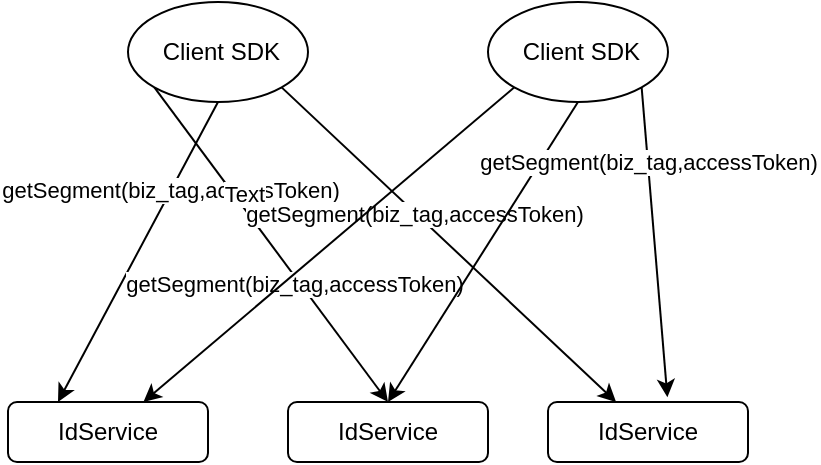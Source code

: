 <mxfile version="15.7.0" type="github">
  <diagram id="LW-kfNWGcV2sWXvCd-RO" name="第 1 页">
    <mxGraphModel dx="1159" dy="713" grid="1" gridSize="10" guides="1" tooltips="1" connect="1" arrows="1" fold="1" page="1" pageScale="1" pageWidth="827" pageHeight="1169" math="0" shadow="0">
      <root>
        <mxCell id="0" />
        <mxCell id="1" parent="0" />
        <mxCell id="9X81ClNAljNY7smqvJx3-3" value="IdService" style="rounded=1;whiteSpace=wrap;html=1;" vertex="1" parent="1">
          <mxGeometry x="310" y="270" width="100" height="30" as="geometry" />
        </mxCell>
        <mxCell id="9X81ClNAljNY7smqvJx3-4" value="IdService" style="rounded=1;whiteSpace=wrap;html=1;" vertex="1" parent="1">
          <mxGeometry x="450" y="270" width="100" height="30" as="geometry" />
        </mxCell>
        <mxCell id="9X81ClNAljNY7smqvJx3-5" value="IdService" style="rounded=1;whiteSpace=wrap;html=1;" vertex="1" parent="1">
          <mxGeometry x="580" y="270" width="100" height="30" as="geometry" />
        </mxCell>
        <mxCell id="9X81ClNAljNY7smqvJx3-9" style="rounded=0;orthogonalLoop=1;jettySize=auto;html=1;exitX=0.5;exitY=1;exitDx=0;exitDy=0;entryX=0.25;entryY=0;entryDx=0;entryDy=0;" edge="1" parent="1" source="9X81ClNAljNY7smqvJx3-6" target="9X81ClNAljNY7smqvJx3-3">
          <mxGeometry relative="1" as="geometry" />
        </mxCell>
        <mxCell id="9X81ClNAljNY7smqvJx3-10" value="getSegment(biz_tag,accessToken)" style="edgeLabel;html=1;align=center;verticalAlign=middle;resizable=0;points=[];" vertex="1" connectable="0" parent="9X81ClNAljNY7smqvJx3-9">
          <mxGeometry x="-0.407" y="-1" relative="1" as="geometry">
            <mxPoint as="offset" />
          </mxGeometry>
        </mxCell>
        <mxCell id="9X81ClNAljNY7smqvJx3-11" style="edgeStyle=none;rounded=0;orthogonalLoop=1;jettySize=auto;html=1;exitX=0;exitY=1;exitDx=0;exitDy=0;entryX=0.5;entryY=0;entryDx=0;entryDy=0;" edge="1" parent="1" source="9X81ClNAljNY7smqvJx3-6" target="9X81ClNAljNY7smqvJx3-4">
          <mxGeometry relative="1" as="geometry" />
        </mxCell>
        <mxCell id="9X81ClNAljNY7smqvJx3-12" value="getSegment(biz_tag,accessToken)" style="edgeLabel;html=1;align=center;verticalAlign=middle;resizable=0;points=[];" vertex="1" connectable="0" parent="9X81ClNAljNY7smqvJx3-11">
          <mxGeometry x="0.219" y="-2" relative="1" as="geometry">
            <mxPoint y="1" as="offset" />
          </mxGeometry>
        </mxCell>
        <mxCell id="9X81ClNAljNY7smqvJx3-18" value="Text" style="edgeLabel;html=1;align=center;verticalAlign=middle;resizable=0;points=[];" vertex="1" connectable="0" parent="9X81ClNAljNY7smqvJx3-11">
          <mxGeometry x="-0.294" y="4" relative="1" as="geometry">
            <mxPoint as="offset" />
          </mxGeometry>
        </mxCell>
        <mxCell id="9X81ClNAljNY7smqvJx3-13" style="edgeStyle=none;rounded=0;orthogonalLoop=1;jettySize=auto;html=1;exitX=1;exitY=1;exitDx=0;exitDy=0;" edge="1" parent="1" source="9X81ClNAljNY7smqvJx3-6" target="9X81ClNAljNY7smqvJx3-5">
          <mxGeometry relative="1" as="geometry" />
        </mxCell>
        <mxCell id="9X81ClNAljNY7smqvJx3-14" value="getSegment(biz_tag,accessToken)" style="edgeLabel;html=1;align=center;verticalAlign=middle;resizable=0;points=[];" vertex="1" connectable="0" parent="9X81ClNAljNY7smqvJx3-13">
          <mxGeometry x="-0.206" y="-1" relative="1" as="geometry">
            <mxPoint as="offset" />
          </mxGeometry>
        </mxCell>
        <mxCell id="9X81ClNAljNY7smqvJx3-6" value="&amp;nbsp;Client SDK" style="ellipse;whiteSpace=wrap;html=1;" vertex="1" parent="1">
          <mxGeometry x="370" y="70" width="90" height="50" as="geometry" />
        </mxCell>
        <mxCell id="9X81ClNAljNY7smqvJx3-15" style="edgeStyle=none;rounded=0;orthogonalLoop=1;jettySize=auto;html=1;exitX=0;exitY=1;exitDx=0;exitDy=0;" edge="1" parent="1" source="9X81ClNAljNY7smqvJx3-7" target="9X81ClNAljNY7smqvJx3-3">
          <mxGeometry relative="1" as="geometry" />
        </mxCell>
        <mxCell id="9X81ClNAljNY7smqvJx3-16" style="edgeStyle=none;rounded=0;orthogonalLoop=1;jettySize=auto;html=1;exitX=0.5;exitY=1;exitDx=0;exitDy=0;entryX=0.5;entryY=0;entryDx=0;entryDy=0;" edge="1" parent="1" source="9X81ClNAljNY7smqvJx3-7" target="9X81ClNAljNY7smqvJx3-4">
          <mxGeometry relative="1" as="geometry" />
        </mxCell>
        <mxCell id="9X81ClNAljNY7smqvJx3-17" style="edgeStyle=none;rounded=0;orthogonalLoop=1;jettySize=auto;html=1;exitX=1;exitY=1;exitDx=0;exitDy=0;entryX=0.597;entryY=-0.079;entryDx=0;entryDy=0;entryPerimeter=0;" edge="1" parent="1" source="9X81ClNAljNY7smqvJx3-7" target="9X81ClNAljNY7smqvJx3-5">
          <mxGeometry relative="1" as="geometry" />
        </mxCell>
        <mxCell id="9X81ClNAljNY7smqvJx3-19" value="getSegment(biz_tag,accessToken)" style="edgeLabel;html=1;align=center;verticalAlign=middle;resizable=0;points=[];" vertex="1" connectable="0" parent="9X81ClNAljNY7smqvJx3-17">
          <mxGeometry x="-0.323" y="1" relative="1" as="geometry">
            <mxPoint x="-2" y="-15" as="offset" />
          </mxGeometry>
        </mxCell>
        <mxCell id="9X81ClNAljNY7smqvJx3-7" value="&amp;nbsp;Client SDK" style="ellipse;whiteSpace=wrap;html=1;" vertex="1" parent="1">
          <mxGeometry x="550" y="70" width="90" height="50" as="geometry" />
        </mxCell>
      </root>
    </mxGraphModel>
  </diagram>
</mxfile>
